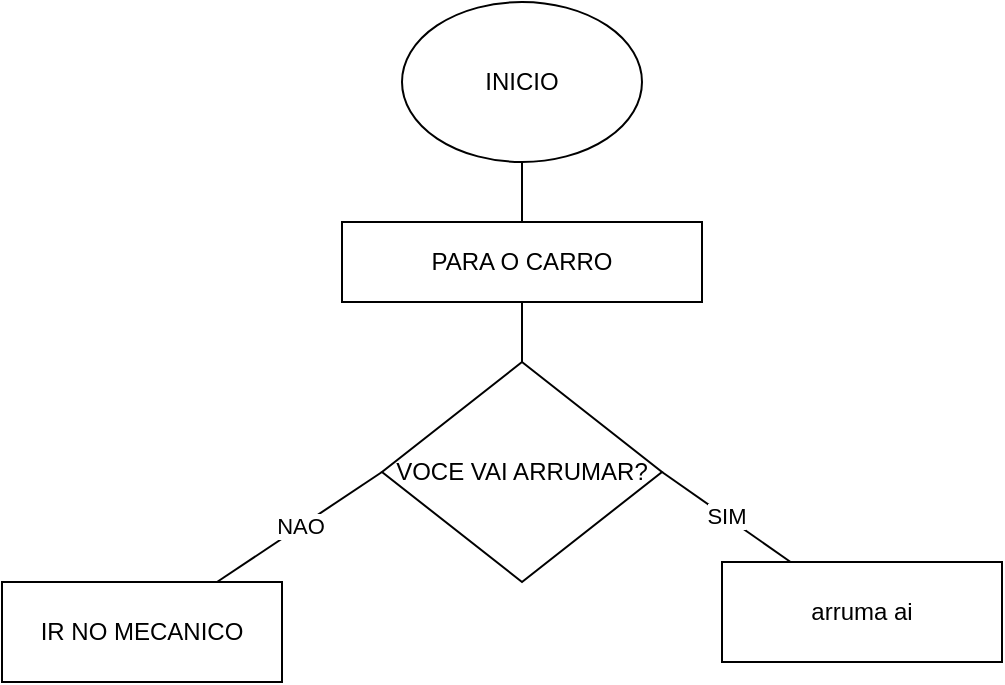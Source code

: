 <mxfile version="21.6.6" type="device">
  <diagram name="Página-1" id="JneNk64fgWSqhceg2XuI">
    <mxGraphModel dx="880" dy="478" grid="1" gridSize="10" guides="1" tooltips="1" connect="1" arrows="1" fold="1" page="1" pageScale="1" pageWidth="827" pageHeight="1169" math="0" shadow="0">
      <root>
        <mxCell id="0" />
        <mxCell id="1" parent="0" />
        <mxCell id="Ti0flDEgKuOYOsNg3SKA-1" value="INICIO" style="ellipse;whiteSpace=wrap;html=1;" vertex="1" parent="1">
          <mxGeometry x="320" y="10" width="120" height="80" as="geometry" />
        </mxCell>
        <mxCell id="Ti0flDEgKuOYOsNg3SKA-2" value="" style="endArrow=none;html=1;rounded=0;entryX=0.5;entryY=1;entryDx=0;entryDy=0;" edge="1" parent="1" target="Ti0flDEgKuOYOsNg3SKA-1">
          <mxGeometry width="50" height="50" relative="1" as="geometry">
            <mxPoint x="380" y="130" as="sourcePoint" />
            <mxPoint x="440" y="230" as="targetPoint" />
          </mxGeometry>
        </mxCell>
        <mxCell id="Ti0flDEgKuOYOsNg3SKA-3" value="PARA O CARRO" style="rounded=0;whiteSpace=wrap;html=1;" vertex="1" parent="1">
          <mxGeometry x="290" y="120" width="180" height="40" as="geometry" />
        </mxCell>
        <mxCell id="Ti0flDEgKuOYOsNg3SKA-4" value="" style="endArrow=none;html=1;rounded=0;entryX=0.5;entryY=1;entryDx=0;entryDy=0;" edge="1" parent="1" target="Ti0flDEgKuOYOsNg3SKA-3">
          <mxGeometry width="50" height="50" relative="1" as="geometry">
            <mxPoint x="380" y="240" as="sourcePoint" />
            <mxPoint x="400" y="190" as="targetPoint" />
          </mxGeometry>
        </mxCell>
        <mxCell id="Ti0flDEgKuOYOsNg3SKA-5" value="VOCE VAI ARRUMAR?" style="rhombus;whiteSpace=wrap;html=1;" vertex="1" parent="1">
          <mxGeometry x="310" y="190" width="140" height="110" as="geometry" />
        </mxCell>
        <mxCell id="Ti0flDEgKuOYOsNg3SKA-6" value="NAO" style="endArrow=none;html=1;rounded=0;exitX=0;exitY=0.5;exitDx=0;exitDy=0;" edge="1" parent="1" source="Ti0flDEgKuOYOsNg3SKA-5" target="Ti0flDEgKuOYOsNg3SKA-7">
          <mxGeometry width="50" height="50" relative="1" as="geometry">
            <mxPoint x="390" y="280" as="sourcePoint" />
            <mxPoint x="220" y="245" as="targetPoint" />
          </mxGeometry>
        </mxCell>
        <mxCell id="Ti0flDEgKuOYOsNg3SKA-7" value="IR NO MECANICO" style="rounded=0;whiteSpace=wrap;html=1;" vertex="1" parent="1">
          <mxGeometry x="120" y="300" width="140" height="50" as="geometry" />
        </mxCell>
        <mxCell id="Ti0flDEgKuOYOsNg3SKA-8" value="SIM" style="endArrow=none;html=1;rounded=0;exitX=1;exitY=0.5;exitDx=0;exitDy=0;" edge="1" parent="1" target="Ti0flDEgKuOYOsNg3SKA-9" source="Ti0flDEgKuOYOsNg3SKA-5">
          <mxGeometry width="50" height="50" relative="1" as="geometry">
            <mxPoint x="690" y="245" as="sourcePoint" />
            <mxPoint x="600" y="245" as="targetPoint" />
          </mxGeometry>
        </mxCell>
        <mxCell id="Ti0flDEgKuOYOsNg3SKA-9" value="arruma ai" style="rounded=0;whiteSpace=wrap;html=1;" vertex="1" parent="1">
          <mxGeometry x="480" y="290" width="140" height="50" as="geometry" />
        </mxCell>
      </root>
    </mxGraphModel>
  </diagram>
</mxfile>
